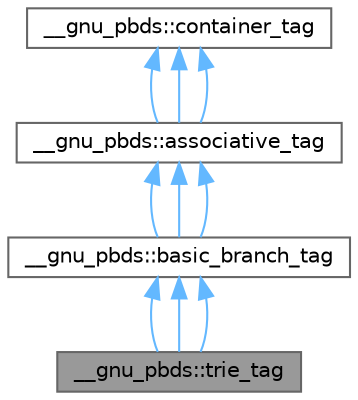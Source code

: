 digraph "__gnu_pbds::trie_tag"
{
 // LATEX_PDF_SIZE
  bgcolor="transparent";
  edge [fontname=Helvetica,fontsize=10,labelfontname=Helvetica,labelfontsize=10];
  node [fontname=Helvetica,fontsize=10,shape=box,height=0.2,width=0.4];
  Node1 [id="Node000001",label="__gnu_pbds::trie_tag",height=0.2,width=0.4,color="gray40", fillcolor="grey60", style="filled", fontcolor="black",tooltip="Basic trie structure."];
  Node2 -> Node1 [id="edge19_Node000001_Node000002",dir="back",color="steelblue1",style="solid",tooltip=" "];
  Node2 [id="Node000002",label="__gnu_pbds::basic_branch_tag",height=0.2,width=0.4,color="gray40", fillcolor="white", style="filled",URL="$struct____gnu__pbds_1_1basic__branch__tag.html",tooltip="Basic branch structure."];
  Node3 -> Node2 [id="edge20_Node000002_Node000003",dir="back",color="steelblue1",style="solid",tooltip=" "];
  Node3 [id="Node000003",label="__gnu_pbds::associative_tag",height=0.2,width=0.4,color="gray40", fillcolor="white", style="filled",URL="$struct____gnu__pbds_1_1associative__tag.html",tooltip="Basic associative-container."];
  Node4 -> Node3 [id="edge21_Node000003_Node000004",dir="back",color="steelblue1",style="solid",tooltip=" "];
  Node4 [id="Node000004",label="__gnu_pbds::container_tag",height=0.2,width=0.4,color="gray40", fillcolor="white", style="filled",URL="$struct____gnu__pbds_1_1container__tag.html",tooltip="Base data structure tag."];
  Node4 -> Node3 [id="edge22_Node000003_Node000004",dir="back",color="steelblue1",style="solid",tooltip=" "];
  Node4 -> Node3 [id="edge23_Node000003_Node000004",dir="back",color="steelblue1",style="solid",tooltip=" "];
  Node3 -> Node2 [id="edge24_Node000002_Node000003",dir="back",color="steelblue1",style="solid",tooltip=" "];
  Node3 -> Node2 [id="edge25_Node000002_Node000003",dir="back",color="steelblue1",style="solid",tooltip=" "];
  Node2 -> Node1 [id="edge26_Node000001_Node000002",dir="back",color="steelblue1",style="solid",tooltip=" "];
  Node2 -> Node1 [id="edge27_Node000001_Node000002",dir="back",color="steelblue1",style="solid",tooltip=" "];
}
